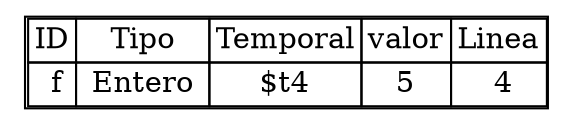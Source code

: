 digraph {
node0 [    shape=plaintext
    label=<

      <table cellspacing='0'>
      <tr><td>ID</td><td>Tipo</td><td>Temporal</td><td>valor</td><td>Linea</td></tr>
<tr> <td> f</td><td> Entero </td><td> $t4 </td><td> 5 </td><td> 4</td> </tr>    </table>
>];}
